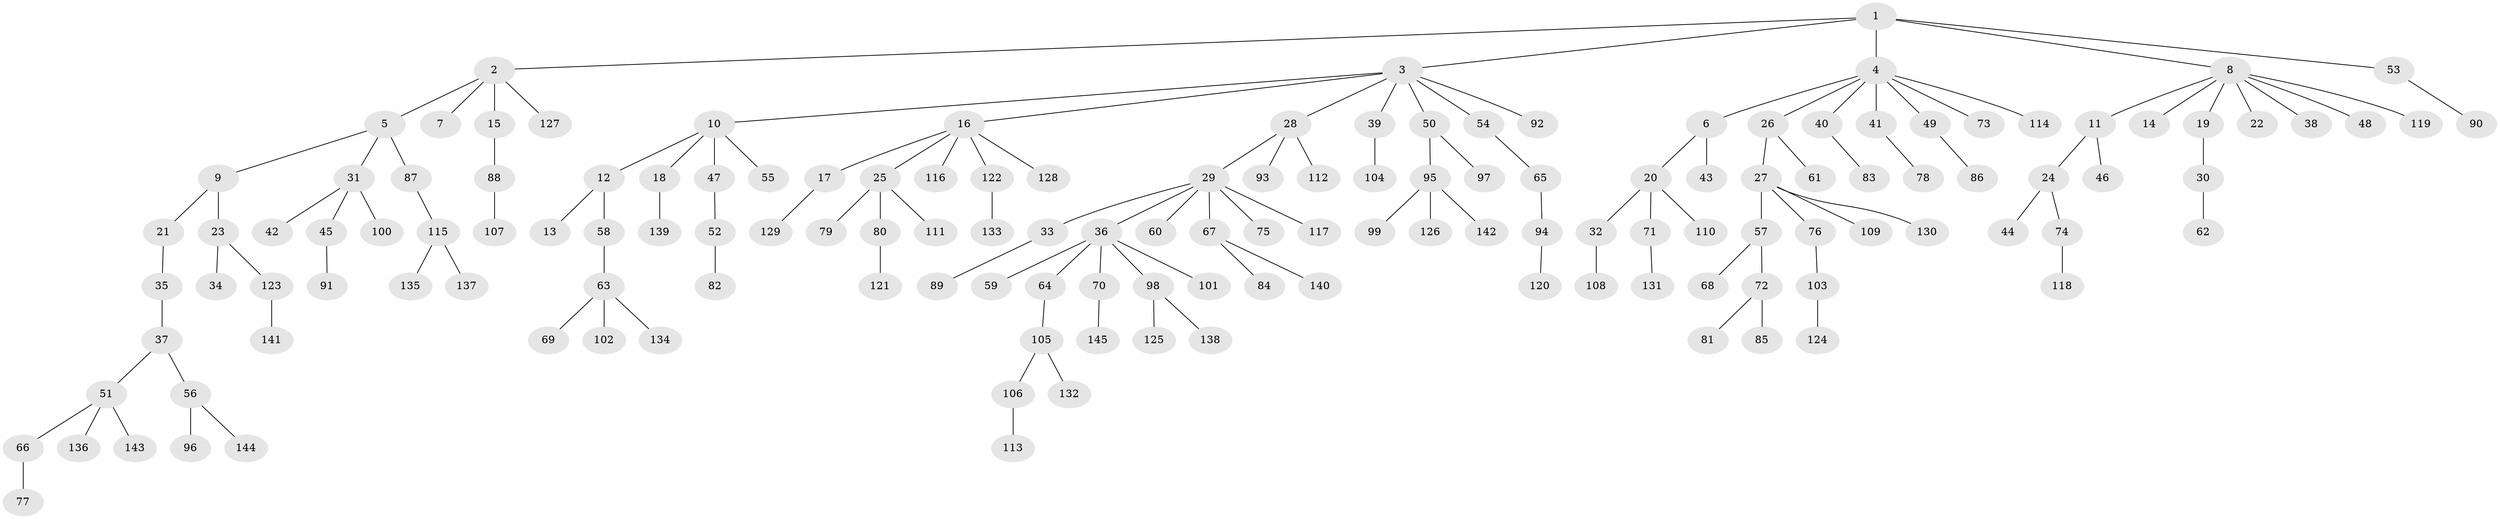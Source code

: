 // Generated by graph-tools (version 1.1) at 2025/26/03/09/25 03:26:28]
// undirected, 145 vertices, 144 edges
graph export_dot {
graph [start="1"]
  node [color=gray90,style=filled];
  1;
  2;
  3;
  4;
  5;
  6;
  7;
  8;
  9;
  10;
  11;
  12;
  13;
  14;
  15;
  16;
  17;
  18;
  19;
  20;
  21;
  22;
  23;
  24;
  25;
  26;
  27;
  28;
  29;
  30;
  31;
  32;
  33;
  34;
  35;
  36;
  37;
  38;
  39;
  40;
  41;
  42;
  43;
  44;
  45;
  46;
  47;
  48;
  49;
  50;
  51;
  52;
  53;
  54;
  55;
  56;
  57;
  58;
  59;
  60;
  61;
  62;
  63;
  64;
  65;
  66;
  67;
  68;
  69;
  70;
  71;
  72;
  73;
  74;
  75;
  76;
  77;
  78;
  79;
  80;
  81;
  82;
  83;
  84;
  85;
  86;
  87;
  88;
  89;
  90;
  91;
  92;
  93;
  94;
  95;
  96;
  97;
  98;
  99;
  100;
  101;
  102;
  103;
  104;
  105;
  106;
  107;
  108;
  109;
  110;
  111;
  112;
  113;
  114;
  115;
  116;
  117;
  118;
  119;
  120;
  121;
  122;
  123;
  124;
  125;
  126;
  127;
  128;
  129;
  130;
  131;
  132;
  133;
  134;
  135;
  136;
  137;
  138;
  139;
  140;
  141;
  142;
  143;
  144;
  145;
  1 -- 2;
  1 -- 3;
  1 -- 4;
  1 -- 8;
  1 -- 53;
  2 -- 5;
  2 -- 7;
  2 -- 15;
  2 -- 127;
  3 -- 10;
  3 -- 16;
  3 -- 28;
  3 -- 39;
  3 -- 50;
  3 -- 54;
  3 -- 92;
  4 -- 6;
  4 -- 26;
  4 -- 40;
  4 -- 41;
  4 -- 49;
  4 -- 73;
  4 -- 114;
  5 -- 9;
  5 -- 31;
  5 -- 87;
  6 -- 20;
  6 -- 43;
  8 -- 11;
  8 -- 14;
  8 -- 19;
  8 -- 22;
  8 -- 38;
  8 -- 48;
  8 -- 119;
  9 -- 21;
  9 -- 23;
  10 -- 12;
  10 -- 18;
  10 -- 47;
  10 -- 55;
  11 -- 24;
  11 -- 46;
  12 -- 13;
  12 -- 58;
  15 -- 88;
  16 -- 17;
  16 -- 25;
  16 -- 116;
  16 -- 122;
  16 -- 128;
  17 -- 129;
  18 -- 139;
  19 -- 30;
  20 -- 32;
  20 -- 71;
  20 -- 110;
  21 -- 35;
  23 -- 34;
  23 -- 123;
  24 -- 44;
  24 -- 74;
  25 -- 79;
  25 -- 80;
  25 -- 111;
  26 -- 27;
  26 -- 61;
  27 -- 57;
  27 -- 76;
  27 -- 109;
  27 -- 130;
  28 -- 29;
  28 -- 93;
  28 -- 112;
  29 -- 33;
  29 -- 36;
  29 -- 60;
  29 -- 67;
  29 -- 75;
  29 -- 117;
  30 -- 62;
  31 -- 42;
  31 -- 45;
  31 -- 100;
  32 -- 108;
  33 -- 89;
  35 -- 37;
  36 -- 59;
  36 -- 64;
  36 -- 70;
  36 -- 98;
  36 -- 101;
  37 -- 51;
  37 -- 56;
  39 -- 104;
  40 -- 83;
  41 -- 78;
  45 -- 91;
  47 -- 52;
  49 -- 86;
  50 -- 95;
  50 -- 97;
  51 -- 66;
  51 -- 136;
  51 -- 143;
  52 -- 82;
  53 -- 90;
  54 -- 65;
  56 -- 96;
  56 -- 144;
  57 -- 68;
  57 -- 72;
  58 -- 63;
  63 -- 69;
  63 -- 102;
  63 -- 134;
  64 -- 105;
  65 -- 94;
  66 -- 77;
  67 -- 84;
  67 -- 140;
  70 -- 145;
  71 -- 131;
  72 -- 81;
  72 -- 85;
  74 -- 118;
  76 -- 103;
  80 -- 121;
  87 -- 115;
  88 -- 107;
  94 -- 120;
  95 -- 99;
  95 -- 126;
  95 -- 142;
  98 -- 125;
  98 -- 138;
  103 -- 124;
  105 -- 106;
  105 -- 132;
  106 -- 113;
  115 -- 135;
  115 -- 137;
  122 -- 133;
  123 -- 141;
}
